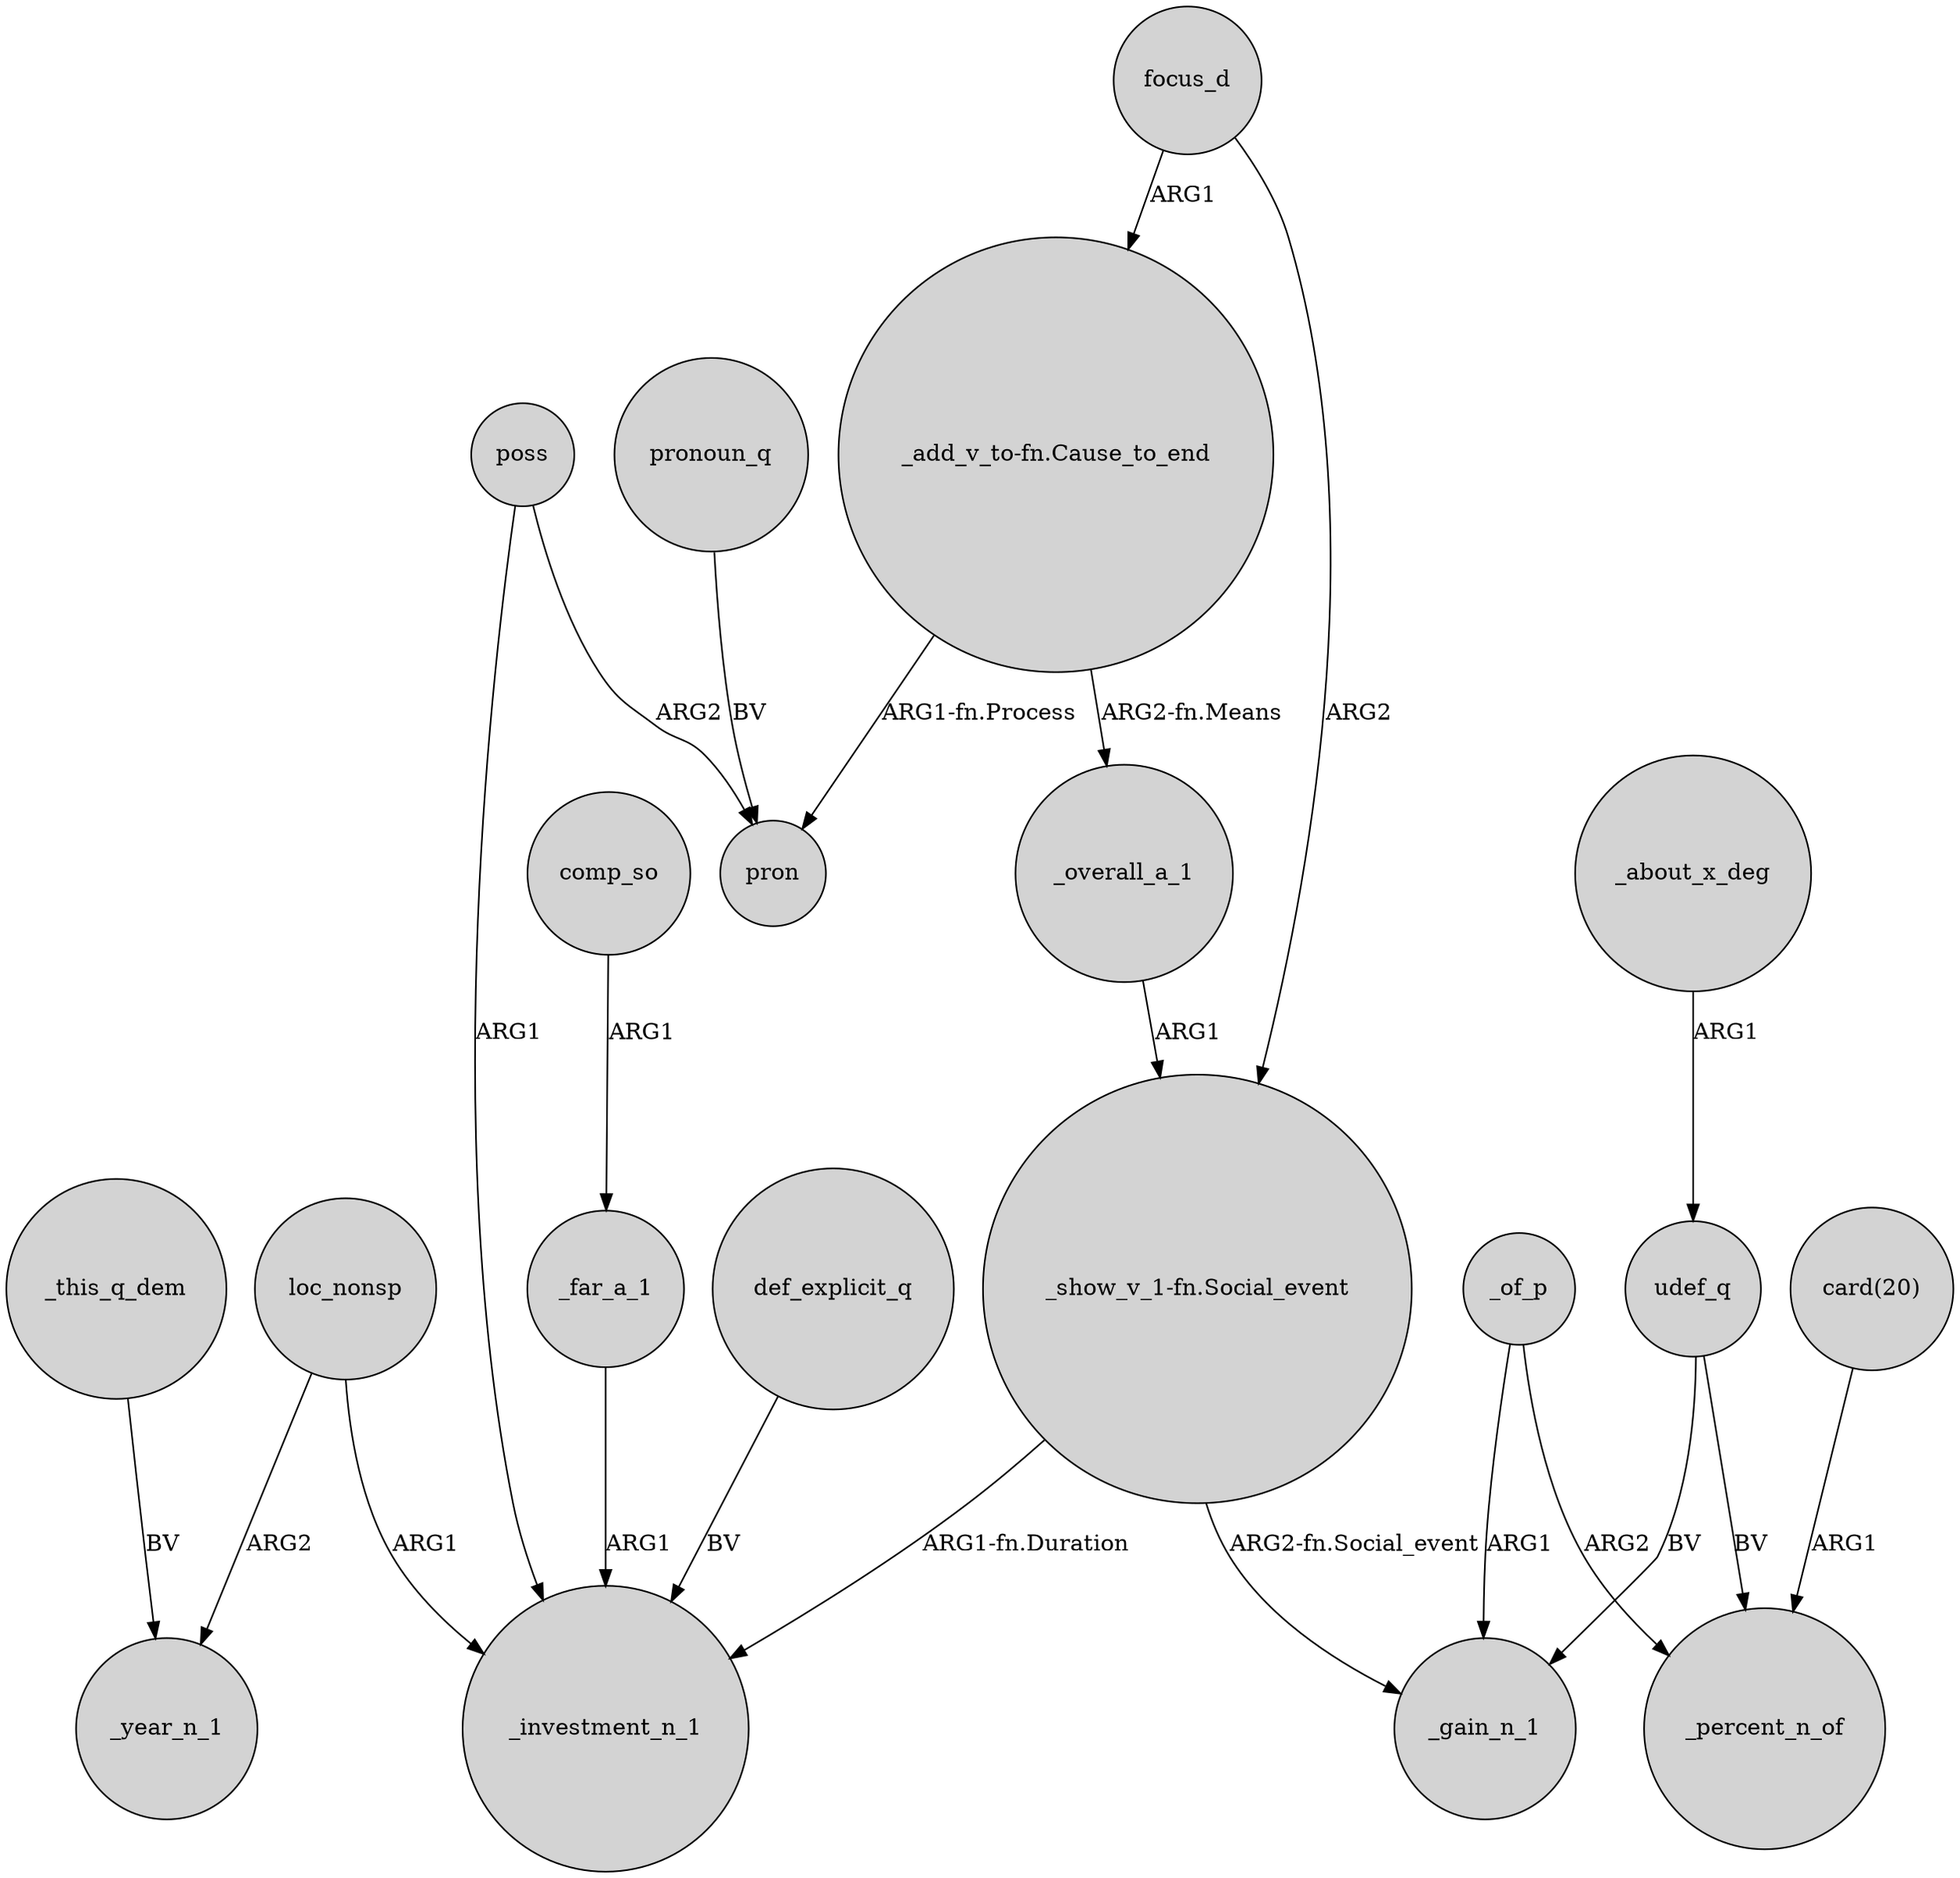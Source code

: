 digraph {
	node [shape=circle style=filled]
	_overall_a_1 -> "_show_v_1-fn.Social_event" [label=ARG1]
	focus_d -> "_add_v_to-fn.Cause_to_end" [label=ARG1]
	"card(20)" -> _percent_n_of [label=ARG1]
	"_show_v_1-fn.Social_event" -> _investment_n_1 [label="ARG1-fn.Duration"]
	comp_so -> _far_a_1 [label=ARG1]
	udef_q -> _gain_n_1 [label=BV]
	_of_p -> _gain_n_1 [label=ARG1]
	loc_nonsp -> _year_n_1 [label=ARG2]
	"_show_v_1-fn.Social_event" -> _gain_n_1 [label="ARG2-fn.Social_event"]
	_about_x_deg -> udef_q [label=ARG1]
	poss -> _investment_n_1 [label=ARG1]
	pronoun_q -> pron [label=BV]
	"_add_v_to-fn.Cause_to_end" -> _overall_a_1 [label="ARG2-fn.Means"]
	poss -> pron [label=ARG2]
	focus_d -> "_show_v_1-fn.Social_event" [label=ARG2]
	udef_q -> _percent_n_of [label=BV]
	_this_q_dem -> _year_n_1 [label=BV]
	loc_nonsp -> _investment_n_1 [label=ARG1]
	_far_a_1 -> _investment_n_1 [label=ARG1]
	def_explicit_q -> _investment_n_1 [label=BV]
	"_add_v_to-fn.Cause_to_end" -> pron [label="ARG1-fn.Process"]
	_of_p -> _percent_n_of [label=ARG2]
}
